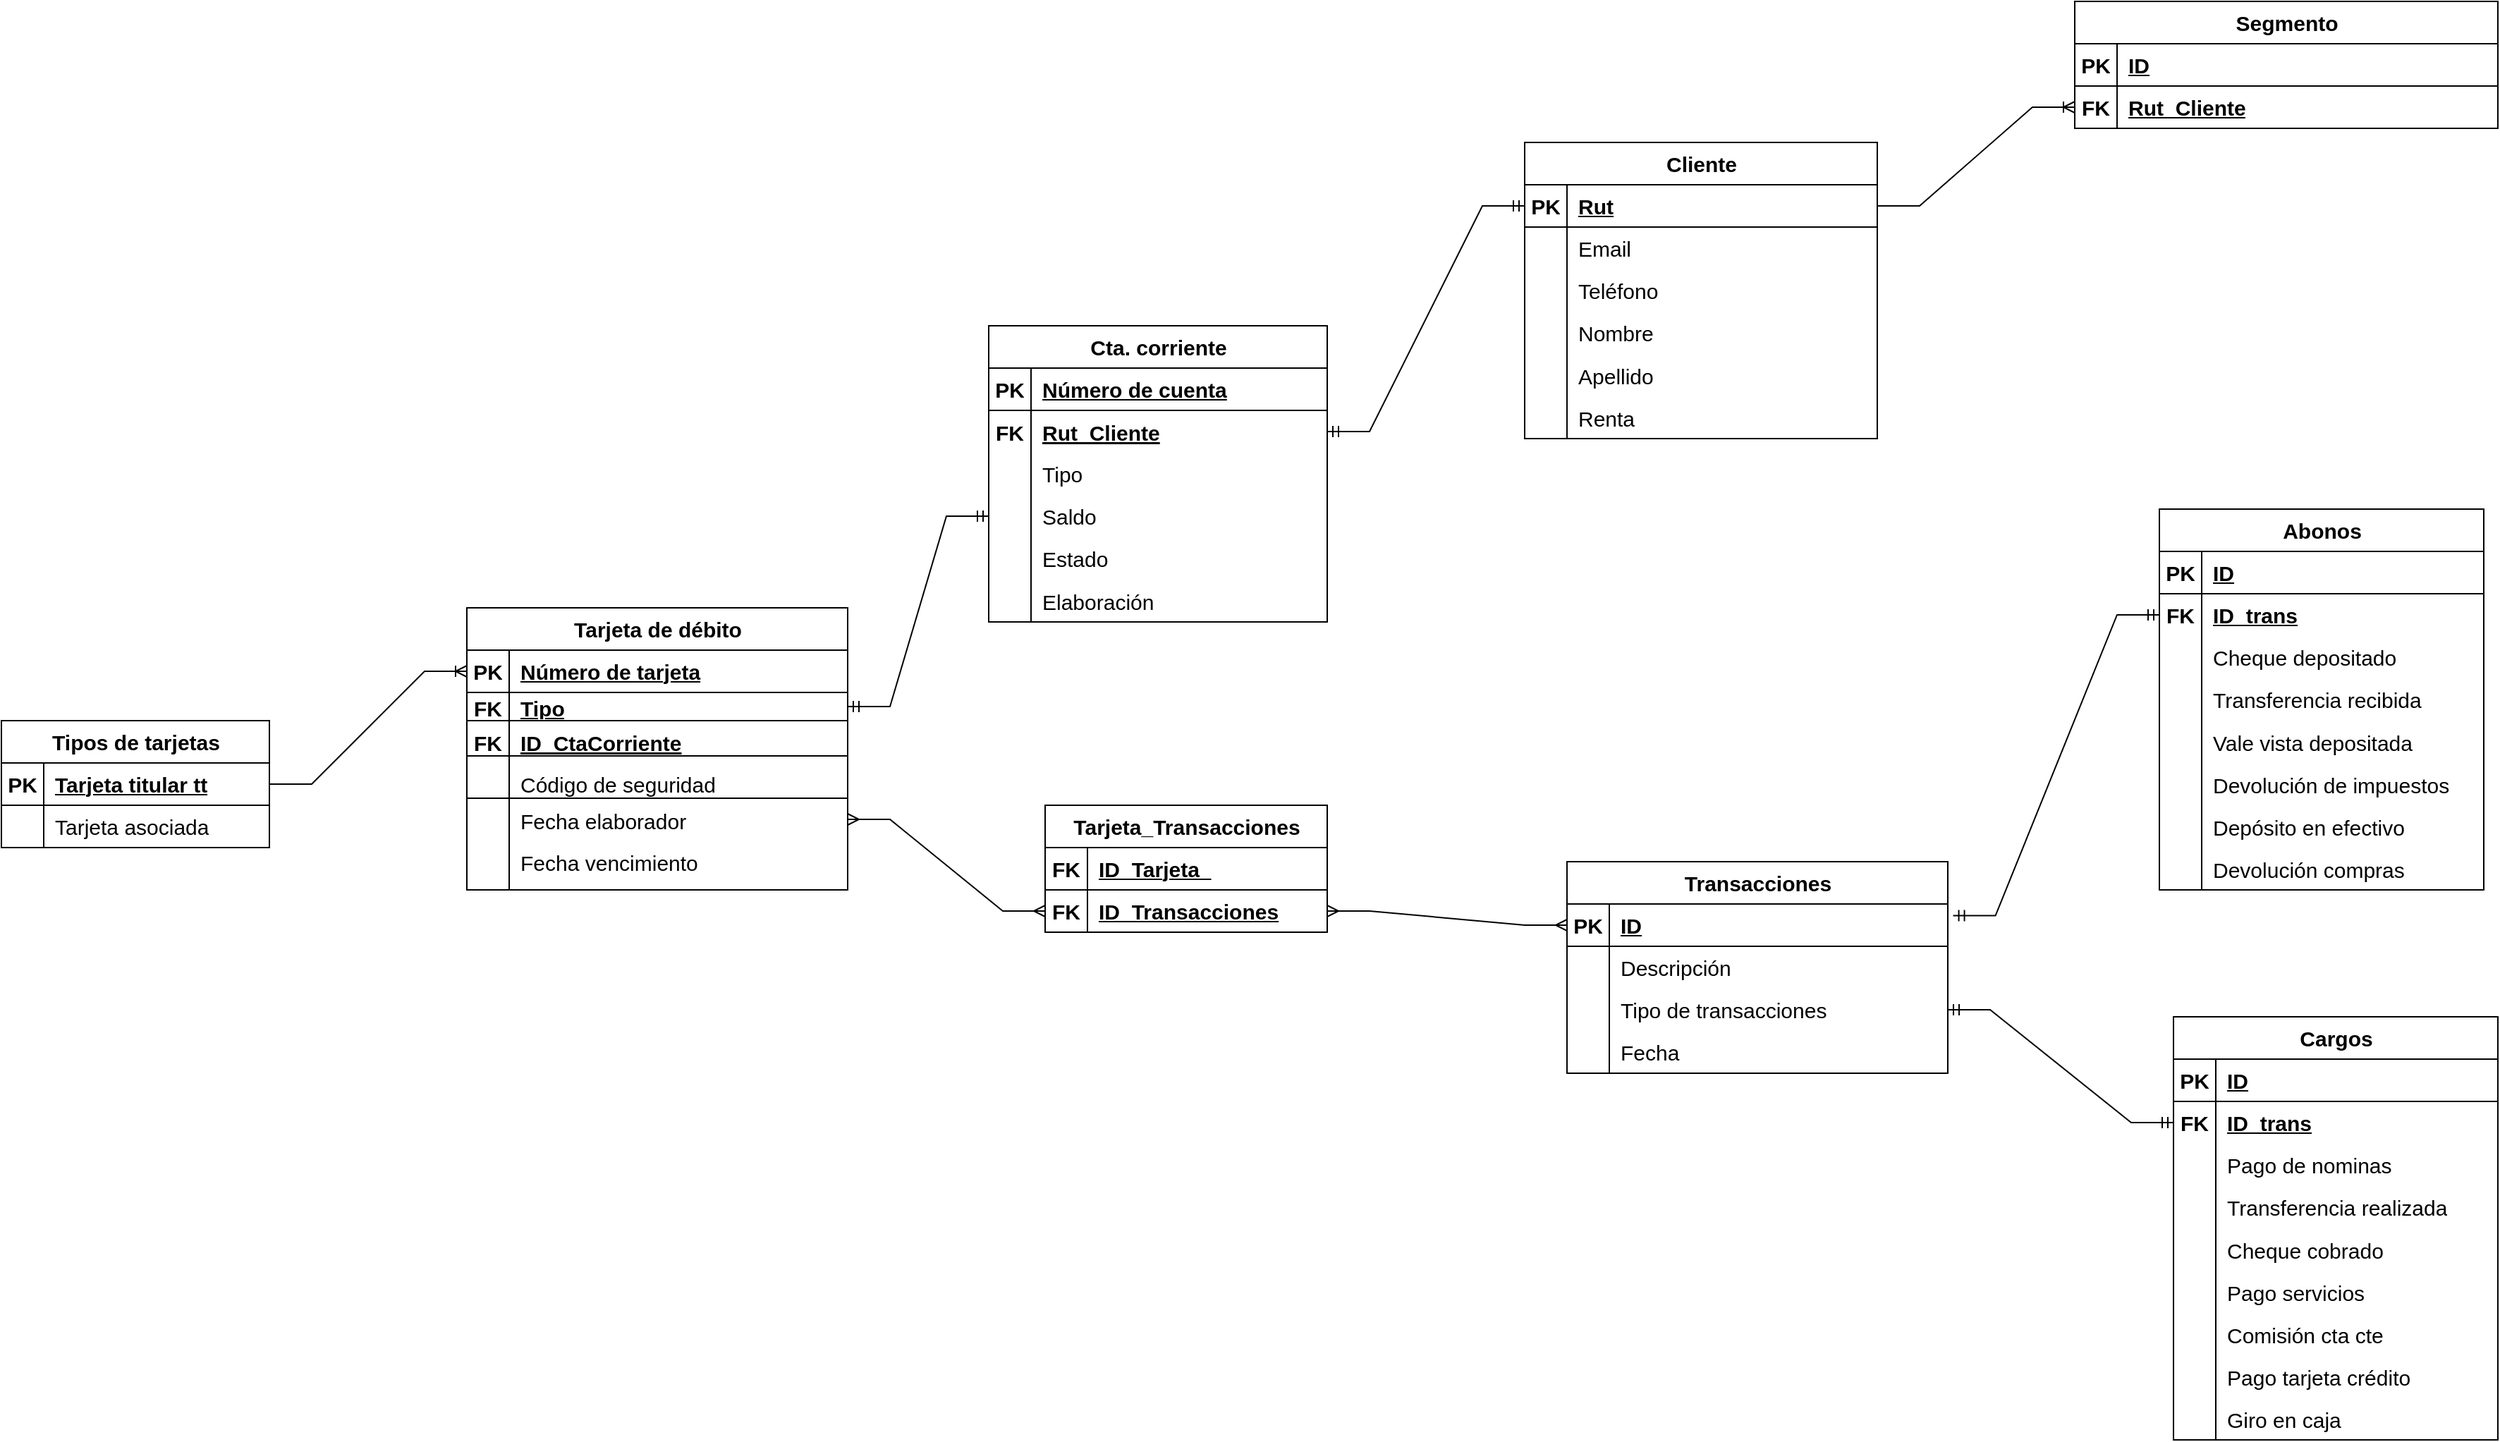 <mxfile version="28.2.5">
  <diagram name="Página-1" id="zGuOW8MlXvTm0jFQxQUc">
    <mxGraphModel dx="1866" dy="1105" grid="1" gridSize="10" guides="1" tooltips="1" connect="1" arrows="1" fold="1" page="1" pageScale="1" pageWidth="6000" pageHeight="4000" math="0" shadow="0">
      <root>
        <mxCell id="0" />
        <mxCell id="1" parent="0" />
        <mxCell id="PVCWbv62_VOwnZHfIBGJ-14" value="Tarjeta de débito" style="shape=table;startSize=30;container=1;collapsible=1;childLayout=tableLayout;fixedRows=1;rowLines=0;fontStyle=1;align=center;resizeLast=1;html=1;fontSize=15;" vertex="1" parent="1">
          <mxGeometry x="2850" y="3880" width="270" height="200" as="geometry" />
        </mxCell>
        <mxCell id="PVCWbv62_VOwnZHfIBGJ-15" value="" style="shape=tableRow;horizontal=0;startSize=0;swimlaneHead=0;swimlaneBody=0;fillColor=none;collapsible=0;dropTarget=0;points=[[0,0.5],[1,0.5]];portConstraint=eastwest;top=0;left=0;right=0;bottom=1;fontSize=15;" vertex="1" parent="PVCWbv62_VOwnZHfIBGJ-14">
          <mxGeometry y="30" width="270" height="30" as="geometry" />
        </mxCell>
        <mxCell id="PVCWbv62_VOwnZHfIBGJ-16" value="PK" style="shape=partialRectangle;connectable=0;fillColor=none;top=0;left=0;bottom=0;right=0;fontStyle=1;overflow=hidden;whiteSpace=wrap;html=1;fontSize=15;" vertex="1" parent="PVCWbv62_VOwnZHfIBGJ-15">
          <mxGeometry width="30" height="30" as="geometry">
            <mxRectangle width="30" height="30" as="alternateBounds" />
          </mxGeometry>
        </mxCell>
        <mxCell id="PVCWbv62_VOwnZHfIBGJ-17" value="Número de tarjeta" style="shape=partialRectangle;connectable=0;fillColor=none;top=0;left=0;bottom=0;right=0;align=left;spacingLeft=6;fontStyle=5;overflow=hidden;whiteSpace=wrap;html=1;fontSize=15;" vertex="1" parent="PVCWbv62_VOwnZHfIBGJ-15">
          <mxGeometry x="30" width="240" height="30" as="geometry">
            <mxRectangle width="240" height="30" as="alternateBounds" />
          </mxGeometry>
        </mxCell>
        <mxCell id="PVCWbv62_VOwnZHfIBGJ-18" value="" style="shape=tableRow;horizontal=0;startSize=0;swimlaneHead=0;swimlaneBody=0;fillColor=none;collapsible=0;dropTarget=0;points=[[0,0.5],[1,0.5]];portConstraint=eastwest;top=0;left=0;right=0;bottom=0;fontSize=15;" vertex="1" parent="PVCWbv62_VOwnZHfIBGJ-14">
          <mxGeometry y="60" width="270" height="20" as="geometry" />
        </mxCell>
        <mxCell id="PVCWbv62_VOwnZHfIBGJ-19" value="&lt;b&gt;FK&lt;/b&gt;" style="shape=partialRectangle;connectable=0;fillColor=none;top=0;left=0;bottom=0;right=0;editable=1;overflow=hidden;whiteSpace=wrap;html=1;fontSize=15;" vertex="1" parent="PVCWbv62_VOwnZHfIBGJ-18">
          <mxGeometry width="30" height="20" as="geometry">
            <mxRectangle width="30" height="20" as="alternateBounds" />
          </mxGeometry>
        </mxCell>
        <mxCell id="PVCWbv62_VOwnZHfIBGJ-20" value="&lt;u&gt;&lt;b&gt;Tipo&lt;/b&gt;&lt;/u&gt;" style="shape=partialRectangle;connectable=0;fillColor=none;top=0;left=0;bottom=0;right=0;align=left;spacingLeft=6;overflow=hidden;whiteSpace=wrap;html=1;fontSize=15;" vertex="1" parent="PVCWbv62_VOwnZHfIBGJ-18">
          <mxGeometry x="30" width="240" height="20" as="geometry">
            <mxRectangle width="240" height="20" as="alternateBounds" />
          </mxGeometry>
        </mxCell>
        <mxCell id="PVCWbv62_VOwnZHfIBGJ-183" value="" style="shape=tableRow;horizontal=0;startSize=0;swimlaneHead=0;swimlaneBody=0;fillColor=none;collapsible=0;dropTarget=0;points=[[0,0.5],[1,0.5]];portConstraint=eastwest;top=0;left=0;right=0;bottom=0;fontSize=15;" vertex="1" parent="PVCWbv62_VOwnZHfIBGJ-14">
          <mxGeometry y="80" width="270" height="30" as="geometry" />
        </mxCell>
        <mxCell id="PVCWbv62_VOwnZHfIBGJ-184" value="FK" style="shape=partialRectangle;connectable=0;fillColor=none;top=0;left=0;bottom=0;right=0;editable=1;overflow=hidden;fontSize=15;fontStyle=1" vertex="1" parent="PVCWbv62_VOwnZHfIBGJ-183">
          <mxGeometry width="30" height="30" as="geometry">
            <mxRectangle width="30" height="30" as="alternateBounds" />
          </mxGeometry>
        </mxCell>
        <mxCell id="PVCWbv62_VOwnZHfIBGJ-185" value="ID_CtaCorriente" style="shape=partialRectangle;connectable=0;fillColor=none;top=0;left=0;bottom=0;right=0;align=left;spacingLeft=6;overflow=hidden;fontSize=15;fontStyle=5" vertex="1" parent="PVCWbv62_VOwnZHfIBGJ-183">
          <mxGeometry x="30" width="240" height="30" as="geometry">
            <mxRectangle width="240" height="30" as="alternateBounds" />
          </mxGeometry>
        </mxCell>
        <mxCell id="PVCWbv62_VOwnZHfIBGJ-21" value="" style="shape=tableRow;horizontal=0;startSize=0;swimlaneHead=0;swimlaneBody=0;fillColor=none;collapsible=0;dropTarget=0;points=[[0,0.5],[1,0.5]];portConstraint=eastwest;top=0;left=0;right=0;bottom=0;fontSize=15;" vertex="1" parent="PVCWbv62_VOwnZHfIBGJ-14">
          <mxGeometry y="110" width="270" height="30" as="geometry" />
        </mxCell>
        <mxCell id="PVCWbv62_VOwnZHfIBGJ-22" value="" style="shape=partialRectangle;connectable=0;fillColor=none;top=0;left=0;bottom=0;right=0;editable=1;overflow=hidden;whiteSpace=wrap;html=1;fontSize=15;" vertex="1" parent="PVCWbv62_VOwnZHfIBGJ-21">
          <mxGeometry width="30" height="30" as="geometry">
            <mxRectangle width="30" height="30" as="alternateBounds" />
          </mxGeometry>
        </mxCell>
        <mxCell id="PVCWbv62_VOwnZHfIBGJ-23" value="Código de seguridad" style="shape=partialRectangle;connectable=0;fillColor=none;top=0;left=0;bottom=0;right=0;align=left;spacingLeft=6;overflow=hidden;whiteSpace=wrap;html=1;fontSize=15;" vertex="1" parent="PVCWbv62_VOwnZHfIBGJ-21">
          <mxGeometry x="30" width="240" height="30" as="geometry">
            <mxRectangle width="240" height="30" as="alternateBounds" />
          </mxGeometry>
        </mxCell>
        <mxCell id="PVCWbv62_VOwnZHfIBGJ-24" value="" style="shape=tableRow;horizontal=0;startSize=0;swimlaneHead=0;swimlaneBody=0;fillColor=none;collapsible=0;dropTarget=0;points=[[0,0.5],[1,0.5]];portConstraint=eastwest;top=0;left=0;right=0;bottom=0;fontSize=15;" vertex="1" parent="PVCWbv62_VOwnZHfIBGJ-14">
          <mxGeometry y="140" width="270" height="20" as="geometry" />
        </mxCell>
        <mxCell id="PVCWbv62_VOwnZHfIBGJ-25" value="" style="shape=partialRectangle;connectable=0;fillColor=none;top=0;left=0;bottom=0;right=0;editable=1;overflow=hidden;whiteSpace=wrap;html=1;fontSize=15;" vertex="1" parent="PVCWbv62_VOwnZHfIBGJ-24">
          <mxGeometry width="30" height="20" as="geometry">
            <mxRectangle width="30" height="20" as="alternateBounds" />
          </mxGeometry>
        </mxCell>
        <mxCell id="PVCWbv62_VOwnZHfIBGJ-26" value="Fecha elaborador" style="shape=partialRectangle;connectable=0;fillColor=none;top=0;left=0;bottom=0;right=0;align=left;spacingLeft=6;overflow=hidden;whiteSpace=wrap;html=1;fontSize=15;" vertex="1" parent="PVCWbv62_VOwnZHfIBGJ-24">
          <mxGeometry x="30" width="240" height="20" as="geometry">
            <mxRectangle width="240" height="20" as="alternateBounds" />
          </mxGeometry>
        </mxCell>
        <mxCell id="PVCWbv62_VOwnZHfIBGJ-28" value="" style="shape=tableRow;horizontal=0;startSize=0;swimlaneHead=0;swimlaneBody=0;fillColor=none;collapsible=0;dropTarget=0;points=[[0,0.5],[1,0.5]];portConstraint=eastwest;top=0;left=0;right=0;bottom=0;fontSize=15;" vertex="1" parent="PVCWbv62_VOwnZHfIBGJ-14">
          <mxGeometry y="160" width="270" height="40" as="geometry" />
        </mxCell>
        <mxCell id="PVCWbv62_VOwnZHfIBGJ-29" value="" style="shape=partialRectangle;connectable=0;fillColor=none;top=0;left=0;bottom=0;right=0;editable=1;overflow=hidden;fontSize=15;" vertex="1" parent="PVCWbv62_VOwnZHfIBGJ-28">
          <mxGeometry width="30" height="40" as="geometry">
            <mxRectangle width="30" height="40" as="alternateBounds" />
          </mxGeometry>
        </mxCell>
        <mxCell id="PVCWbv62_VOwnZHfIBGJ-30" value="Fecha vencimiento" style="shape=partialRectangle;connectable=0;fillColor=none;top=0;left=0;bottom=0;right=0;align=left;spacingLeft=6;overflow=hidden;fontSize=15;" vertex="1" parent="PVCWbv62_VOwnZHfIBGJ-28">
          <mxGeometry x="30" width="240" height="40" as="geometry">
            <mxRectangle width="240" height="40" as="alternateBounds" />
          </mxGeometry>
        </mxCell>
        <mxCell id="PVCWbv62_VOwnZHfIBGJ-31" style="edgeStyle=orthogonalEdgeStyle;rounded=0;orthogonalLoop=1;jettySize=auto;html=1;exitX=0.5;exitY=1;exitDx=0;exitDy=0;entryX=0.503;entryY=1.022;entryDx=0;entryDy=0;entryPerimeter=0;fontSize=15;" edge="1" parent="PVCWbv62_VOwnZHfIBGJ-14" source="PVCWbv62_VOwnZHfIBGJ-14" target="PVCWbv62_VOwnZHfIBGJ-28">
          <mxGeometry relative="1" as="geometry" />
        </mxCell>
        <mxCell id="PVCWbv62_VOwnZHfIBGJ-36" value="Tipos de tarjetas" style="shape=table;startSize=30;container=1;collapsible=1;childLayout=tableLayout;fixedRows=1;rowLines=0;fontStyle=1;align=center;resizeLast=1;html=1;fontSize=15;" vertex="1" parent="1">
          <mxGeometry x="2520" y="3960" width="190" height="90" as="geometry" />
        </mxCell>
        <mxCell id="PVCWbv62_VOwnZHfIBGJ-37" value="" style="shape=tableRow;horizontal=0;startSize=0;swimlaneHead=0;swimlaneBody=0;fillColor=none;collapsible=0;dropTarget=0;points=[[0,0.5],[1,0.5]];portConstraint=eastwest;top=0;left=0;right=0;bottom=1;fontSize=15;" vertex="1" parent="PVCWbv62_VOwnZHfIBGJ-36">
          <mxGeometry y="30" width="190" height="30" as="geometry" />
        </mxCell>
        <mxCell id="PVCWbv62_VOwnZHfIBGJ-38" value="PK" style="shape=partialRectangle;connectable=0;fillColor=none;top=0;left=0;bottom=0;right=0;fontStyle=1;overflow=hidden;whiteSpace=wrap;html=1;fontSize=15;" vertex="1" parent="PVCWbv62_VOwnZHfIBGJ-37">
          <mxGeometry width="30" height="30" as="geometry">
            <mxRectangle width="30" height="30" as="alternateBounds" />
          </mxGeometry>
        </mxCell>
        <mxCell id="PVCWbv62_VOwnZHfIBGJ-39" value="Tarjeta titular tt" style="shape=partialRectangle;connectable=0;fillColor=none;top=0;left=0;bottom=0;right=0;align=left;spacingLeft=6;fontStyle=5;overflow=hidden;whiteSpace=wrap;html=1;fontSize=15;" vertex="1" parent="PVCWbv62_VOwnZHfIBGJ-37">
          <mxGeometry x="30" width="160" height="30" as="geometry">
            <mxRectangle width="160" height="30" as="alternateBounds" />
          </mxGeometry>
        </mxCell>
        <mxCell id="PVCWbv62_VOwnZHfIBGJ-40" value="" style="shape=tableRow;horizontal=0;startSize=0;swimlaneHead=0;swimlaneBody=0;fillColor=none;collapsible=0;dropTarget=0;points=[[0,0.5],[1,0.5]];portConstraint=eastwest;top=0;left=0;right=0;bottom=0;fontSize=15;" vertex="1" parent="PVCWbv62_VOwnZHfIBGJ-36">
          <mxGeometry y="60" width="190" height="30" as="geometry" />
        </mxCell>
        <mxCell id="PVCWbv62_VOwnZHfIBGJ-41" value="" style="shape=partialRectangle;connectable=0;fillColor=none;top=0;left=0;bottom=0;right=0;editable=1;overflow=hidden;whiteSpace=wrap;html=1;fontSize=15;" vertex="1" parent="PVCWbv62_VOwnZHfIBGJ-40">
          <mxGeometry width="30" height="30" as="geometry">
            <mxRectangle width="30" height="30" as="alternateBounds" />
          </mxGeometry>
        </mxCell>
        <mxCell id="PVCWbv62_VOwnZHfIBGJ-42" value="Tarjeta asociada" style="shape=partialRectangle;connectable=0;fillColor=none;top=0;left=0;bottom=0;right=0;align=left;spacingLeft=6;overflow=hidden;whiteSpace=wrap;html=1;fontSize=15;" vertex="1" parent="PVCWbv62_VOwnZHfIBGJ-40">
          <mxGeometry x="30" width="160" height="30" as="geometry">
            <mxRectangle width="160" height="30" as="alternateBounds" />
          </mxGeometry>
        </mxCell>
        <mxCell id="PVCWbv62_VOwnZHfIBGJ-54" value="" style="edgeStyle=entityRelationEdgeStyle;fontSize=12;html=1;endArrow=ERoneToMany;rounded=0;entryX=0;entryY=0.5;entryDx=0;entryDy=0;exitX=1;exitY=0.5;exitDx=0;exitDy=0;" edge="1" parent="1" source="PVCWbv62_VOwnZHfIBGJ-37" target="PVCWbv62_VOwnZHfIBGJ-15">
          <mxGeometry width="100" height="100" relative="1" as="geometry">
            <mxPoint x="2720" y="4050" as="sourcePoint" />
            <mxPoint x="2820" y="3950" as="targetPoint" />
          </mxGeometry>
        </mxCell>
        <mxCell id="PVCWbv62_VOwnZHfIBGJ-55" value="" style="line;strokeWidth=1;rotatable=0;dashed=0;labelPosition=right;align=left;verticalAlign=middle;spacingTop=0;spacingLeft=6;points=[];portConstraint=eastwest;" vertex="1" parent="1">
          <mxGeometry x="2850" y="3955" width="270" height="10" as="geometry" />
        </mxCell>
        <mxCell id="PVCWbv62_VOwnZHfIBGJ-56" value="" style="line;strokeWidth=1;rotatable=0;dashed=0;labelPosition=right;align=left;verticalAlign=middle;spacingTop=0;spacingLeft=6;points=[];portConstraint=eastwest;" vertex="1" parent="1">
          <mxGeometry x="2850" y="3980" width="270" height="10" as="geometry" />
        </mxCell>
        <mxCell id="PVCWbv62_VOwnZHfIBGJ-57" value="" style="line;strokeWidth=1;rotatable=0;dashed=0;labelPosition=right;align=left;verticalAlign=middle;spacingTop=0;spacingLeft=6;points=[];portConstraint=eastwest;" vertex="1" parent="1">
          <mxGeometry x="2850" y="4010" width="270" height="10" as="geometry" />
        </mxCell>
        <mxCell id="PVCWbv62_VOwnZHfIBGJ-58" value="Transacciones" style="shape=table;startSize=30;container=1;collapsible=1;childLayout=tableLayout;fixedRows=1;rowLines=0;fontStyle=1;align=center;resizeLast=1;html=1;fontSize=15;" vertex="1" parent="1">
          <mxGeometry x="3630" y="4060" width="270" height="150" as="geometry" />
        </mxCell>
        <mxCell id="PVCWbv62_VOwnZHfIBGJ-59" value="" style="shape=tableRow;horizontal=0;startSize=0;swimlaneHead=0;swimlaneBody=0;fillColor=none;collapsible=0;dropTarget=0;points=[[0,0.5],[1,0.5]];portConstraint=eastwest;top=0;left=0;right=0;bottom=1;fontSize=15;" vertex="1" parent="PVCWbv62_VOwnZHfIBGJ-58">
          <mxGeometry y="30" width="270" height="30" as="geometry" />
        </mxCell>
        <mxCell id="PVCWbv62_VOwnZHfIBGJ-60" value="PK" style="shape=partialRectangle;connectable=0;fillColor=none;top=0;left=0;bottom=0;right=0;fontStyle=1;overflow=hidden;whiteSpace=wrap;html=1;fontSize=15;" vertex="1" parent="PVCWbv62_VOwnZHfIBGJ-59">
          <mxGeometry width="30" height="30" as="geometry">
            <mxRectangle width="30" height="30" as="alternateBounds" />
          </mxGeometry>
        </mxCell>
        <mxCell id="PVCWbv62_VOwnZHfIBGJ-61" value="ID" style="shape=partialRectangle;connectable=0;fillColor=none;top=0;left=0;bottom=0;right=0;align=left;spacingLeft=6;fontStyle=5;overflow=hidden;whiteSpace=wrap;html=1;fontSize=15;" vertex="1" parent="PVCWbv62_VOwnZHfIBGJ-59">
          <mxGeometry x="30" width="240" height="30" as="geometry">
            <mxRectangle width="240" height="30" as="alternateBounds" />
          </mxGeometry>
        </mxCell>
        <mxCell id="PVCWbv62_VOwnZHfIBGJ-62" value="" style="shape=tableRow;horizontal=0;startSize=0;swimlaneHead=0;swimlaneBody=0;fillColor=none;collapsible=0;dropTarget=0;points=[[0,0.5],[1,0.5]];portConstraint=eastwest;top=0;left=0;right=0;bottom=0;fontSize=15;" vertex="1" parent="PVCWbv62_VOwnZHfIBGJ-58">
          <mxGeometry y="60" width="270" height="30" as="geometry" />
        </mxCell>
        <mxCell id="PVCWbv62_VOwnZHfIBGJ-63" value="" style="shape=partialRectangle;connectable=0;fillColor=none;top=0;left=0;bottom=0;right=0;editable=1;overflow=hidden;whiteSpace=wrap;html=1;fontSize=15;" vertex="1" parent="PVCWbv62_VOwnZHfIBGJ-62">
          <mxGeometry width="30" height="30" as="geometry">
            <mxRectangle width="30" height="30" as="alternateBounds" />
          </mxGeometry>
        </mxCell>
        <mxCell id="PVCWbv62_VOwnZHfIBGJ-64" value="Descripción" style="shape=partialRectangle;connectable=0;fillColor=none;top=0;left=0;bottom=0;right=0;align=left;spacingLeft=6;overflow=hidden;whiteSpace=wrap;html=1;fontSize=15;" vertex="1" parent="PVCWbv62_VOwnZHfIBGJ-62">
          <mxGeometry x="30" width="240" height="30" as="geometry">
            <mxRectangle width="240" height="30" as="alternateBounds" />
          </mxGeometry>
        </mxCell>
        <mxCell id="PVCWbv62_VOwnZHfIBGJ-65" value="" style="shape=tableRow;horizontal=0;startSize=0;swimlaneHead=0;swimlaneBody=0;fillColor=none;collapsible=0;dropTarget=0;points=[[0,0.5],[1,0.5]];portConstraint=eastwest;top=0;left=0;right=0;bottom=0;fontSize=15;" vertex="1" parent="PVCWbv62_VOwnZHfIBGJ-58">
          <mxGeometry y="90" width="270" height="30" as="geometry" />
        </mxCell>
        <mxCell id="PVCWbv62_VOwnZHfIBGJ-66" value="" style="shape=partialRectangle;connectable=0;fillColor=none;top=0;left=0;bottom=0;right=0;editable=1;overflow=hidden;whiteSpace=wrap;html=1;fontSize=15;" vertex="1" parent="PVCWbv62_VOwnZHfIBGJ-65">
          <mxGeometry width="30" height="30" as="geometry">
            <mxRectangle width="30" height="30" as="alternateBounds" />
          </mxGeometry>
        </mxCell>
        <mxCell id="PVCWbv62_VOwnZHfIBGJ-67" value="Tipo de transacciones" style="shape=partialRectangle;connectable=0;fillColor=none;top=0;left=0;bottom=0;right=0;align=left;spacingLeft=6;overflow=hidden;whiteSpace=wrap;html=1;fontSize=15;" vertex="1" parent="PVCWbv62_VOwnZHfIBGJ-65">
          <mxGeometry x="30" width="240" height="30" as="geometry">
            <mxRectangle width="240" height="30" as="alternateBounds" />
          </mxGeometry>
        </mxCell>
        <mxCell id="PVCWbv62_VOwnZHfIBGJ-68" value="" style="shape=tableRow;horizontal=0;startSize=0;swimlaneHead=0;swimlaneBody=0;fillColor=none;collapsible=0;dropTarget=0;points=[[0,0.5],[1,0.5]];portConstraint=eastwest;top=0;left=0;right=0;bottom=0;fontSize=15;" vertex="1" parent="PVCWbv62_VOwnZHfIBGJ-58">
          <mxGeometry y="120" width="270" height="30" as="geometry" />
        </mxCell>
        <mxCell id="PVCWbv62_VOwnZHfIBGJ-69" value="" style="shape=partialRectangle;connectable=0;fillColor=none;top=0;left=0;bottom=0;right=0;editable=1;overflow=hidden;whiteSpace=wrap;html=1;fontSize=15;" vertex="1" parent="PVCWbv62_VOwnZHfIBGJ-68">
          <mxGeometry width="30" height="30" as="geometry">
            <mxRectangle width="30" height="30" as="alternateBounds" />
          </mxGeometry>
        </mxCell>
        <mxCell id="PVCWbv62_VOwnZHfIBGJ-70" value="Fecha" style="shape=partialRectangle;connectable=0;fillColor=none;top=0;left=0;bottom=0;right=0;align=left;spacingLeft=6;overflow=hidden;whiteSpace=wrap;html=1;fontSize=15;" vertex="1" parent="PVCWbv62_VOwnZHfIBGJ-68">
          <mxGeometry x="30" width="240" height="30" as="geometry">
            <mxRectangle width="240" height="30" as="alternateBounds" />
          </mxGeometry>
        </mxCell>
        <mxCell id="PVCWbv62_VOwnZHfIBGJ-81" value="Tarjeta_Transacciones" style="shape=table;startSize=30;container=1;collapsible=1;childLayout=tableLayout;fixedRows=1;rowLines=0;fontStyle=1;align=center;resizeLast=1;html=1;fontSize=15;" vertex="1" parent="1">
          <mxGeometry x="3260" y="4020" width="200" height="90" as="geometry" />
        </mxCell>
        <mxCell id="PVCWbv62_VOwnZHfIBGJ-82" value="" style="shape=tableRow;horizontal=0;startSize=0;swimlaneHead=0;swimlaneBody=0;fillColor=none;collapsible=0;dropTarget=0;points=[[0,0.5],[1,0.5]];portConstraint=eastwest;top=0;left=0;right=0;bottom=1;fontSize=15;" vertex="1" parent="PVCWbv62_VOwnZHfIBGJ-81">
          <mxGeometry y="30" width="200" height="30" as="geometry" />
        </mxCell>
        <mxCell id="PVCWbv62_VOwnZHfIBGJ-83" value="FK" style="shape=partialRectangle;connectable=0;fillColor=none;top=0;left=0;bottom=0;right=0;fontStyle=1;overflow=hidden;whiteSpace=wrap;html=1;fontSize=15;" vertex="1" parent="PVCWbv62_VOwnZHfIBGJ-82">
          <mxGeometry width="30" height="30" as="geometry">
            <mxRectangle width="30" height="30" as="alternateBounds" />
          </mxGeometry>
        </mxCell>
        <mxCell id="PVCWbv62_VOwnZHfIBGJ-84" value="ID_Tarjeta&amp;nbsp;&amp;nbsp;" style="shape=partialRectangle;connectable=0;fillColor=none;top=0;left=0;bottom=0;right=0;align=left;spacingLeft=6;fontStyle=5;overflow=hidden;whiteSpace=wrap;html=1;fontSize=15;" vertex="1" parent="PVCWbv62_VOwnZHfIBGJ-82">
          <mxGeometry x="30" width="170" height="30" as="geometry">
            <mxRectangle width="170" height="30" as="alternateBounds" />
          </mxGeometry>
        </mxCell>
        <mxCell id="PVCWbv62_VOwnZHfIBGJ-85" value="" style="shape=tableRow;horizontal=0;startSize=0;swimlaneHead=0;swimlaneBody=0;fillColor=none;collapsible=0;dropTarget=0;points=[[0,0.5],[1,0.5]];portConstraint=eastwest;top=0;left=0;right=0;bottom=0;fontSize=15;" vertex="1" parent="PVCWbv62_VOwnZHfIBGJ-81">
          <mxGeometry y="60" width="200" height="30" as="geometry" />
        </mxCell>
        <mxCell id="PVCWbv62_VOwnZHfIBGJ-86" value="&lt;b&gt;FK&lt;/b&gt;" style="shape=partialRectangle;connectable=0;fillColor=none;top=0;left=0;bottom=0;right=0;editable=1;overflow=hidden;whiteSpace=wrap;html=1;fontSize=15;" vertex="1" parent="PVCWbv62_VOwnZHfIBGJ-85">
          <mxGeometry width="30" height="30" as="geometry">
            <mxRectangle width="30" height="30" as="alternateBounds" />
          </mxGeometry>
        </mxCell>
        <mxCell id="PVCWbv62_VOwnZHfIBGJ-87" value="&lt;b&gt;&lt;u&gt;ID_Transacciones&lt;/u&gt;&lt;/b&gt;" style="shape=partialRectangle;connectable=0;fillColor=none;top=0;left=0;bottom=0;right=0;align=left;spacingLeft=6;overflow=hidden;whiteSpace=wrap;html=1;fontSize=15;" vertex="1" parent="PVCWbv62_VOwnZHfIBGJ-85">
          <mxGeometry x="30" width="170" height="30" as="geometry">
            <mxRectangle width="170" height="30" as="alternateBounds" />
          </mxGeometry>
        </mxCell>
        <mxCell id="PVCWbv62_VOwnZHfIBGJ-94" value="" style="edgeStyle=entityRelationEdgeStyle;fontSize=12;html=1;endArrow=ERmany;startArrow=ERmany;rounded=0;exitX=1;exitY=0.5;exitDx=0;exitDy=0;entryX=0;entryY=0.5;entryDx=0;entryDy=0;" edge="1" parent="1" source="PVCWbv62_VOwnZHfIBGJ-24" target="PVCWbv62_VOwnZHfIBGJ-85">
          <mxGeometry width="100" height="100" relative="1" as="geometry">
            <mxPoint x="3230" y="4020" as="sourcePoint" />
            <mxPoint x="3330" y="3920" as="targetPoint" />
          </mxGeometry>
        </mxCell>
        <mxCell id="PVCWbv62_VOwnZHfIBGJ-95" value="" style="edgeStyle=entityRelationEdgeStyle;fontSize=12;html=1;endArrow=ERmany;startArrow=ERmany;rounded=0;entryX=0;entryY=0.5;entryDx=0;entryDy=0;exitX=1;exitY=0.5;exitDx=0;exitDy=0;" edge="1" parent="1" source="PVCWbv62_VOwnZHfIBGJ-85" target="PVCWbv62_VOwnZHfIBGJ-59">
          <mxGeometry width="100" height="100" relative="1" as="geometry">
            <mxPoint x="3480" y="4035" as="sourcePoint" />
            <mxPoint x="3560" y="4285" as="targetPoint" />
          </mxGeometry>
        </mxCell>
        <mxCell id="PVCWbv62_VOwnZHfIBGJ-97" value="Abonos" style="shape=table;startSize=30;container=1;collapsible=1;childLayout=tableLayout;fixedRows=1;rowLines=0;fontStyle=1;align=center;resizeLast=1;html=1;fontSize=15;" vertex="1" parent="1">
          <mxGeometry x="4050" y="3810" width="230" height="270" as="geometry" />
        </mxCell>
        <mxCell id="PVCWbv62_VOwnZHfIBGJ-98" value="" style="shape=tableRow;horizontal=0;startSize=0;swimlaneHead=0;swimlaneBody=0;fillColor=none;collapsible=0;dropTarget=0;points=[[0,0.5],[1,0.5]];portConstraint=eastwest;top=0;left=0;right=0;bottom=1;fontSize=15;" vertex="1" parent="PVCWbv62_VOwnZHfIBGJ-97">
          <mxGeometry y="30" width="230" height="30" as="geometry" />
        </mxCell>
        <mxCell id="PVCWbv62_VOwnZHfIBGJ-99" value="PK" style="shape=partialRectangle;connectable=0;fillColor=none;top=0;left=0;bottom=0;right=0;fontStyle=1;overflow=hidden;whiteSpace=wrap;html=1;fontSize=15;" vertex="1" parent="PVCWbv62_VOwnZHfIBGJ-98">
          <mxGeometry width="30" height="30" as="geometry">
            <mxRectangle width="30" height="30" as="alternateBounds" />
          </mxGeometry>
        </mxCell>
        <mxCell id="PVCWbv62_VOwnZHfIBGJ-100" value="ID" style="shape=partialRectangle;connectable=0;fillColor=none;top=0;left=0;bottom=0;right=0;align=left;spacingLeft=6;fontStyle=5;overflow=hidden;whiteSpace=wrap;html=1;fontSize=15;" vertex="1" parent="PVCWbv62_VOwnZHfIBGJ-98">
          <mxGeometry x="30" width="200" height="30" as="geometry">
            <mxRectangle width="200" height="30" as="alternateBounds" />
          </mxGeometry>
        </mxCell>
        <mxCell id="PVCWbv62_VOwnZHfIBGJ-101" value="" style="shape=tableRow;horizontal=0;startSize=0;swimlaneHead=0;swimlaneBody=0;fillColor=none;collapsible=0;dropTarget=0;points=[[0,0.5],[1,0.5]];portConstraint=eastwest;top=0;left=0;right=0;bottom=0;fontSize=15;" vertex="1" parent="PVCWbv62_VOwnZHfIBGJ-97">
          <mxGeometry y="60" width="230" height="30" as="geometry" />
        </mxCell>
        <mxCell id="PVCWbv62_VOwnZHfIBGJ-102" value="&lt;b&gt;FK&lt;/b&gt;" style="shape=partialRectangle;connectable=0;fillColor=none;top=0;left=0;bottom=0;right=0;editable=1;overflow=hidden;whiteSpace=wrap;html=1;fontSize=15;" vertex="1" parent="PVCWbv62_VOwnZHfIBGJ-101">
          <mxGeometry width="30" height="30" as="geometry">
            <mxRectangle width="30" height="30" as="alternateBounds" />
          </mxGeometry>
        </mxCell>
        <mxCell id="PVCWbv62_VOwnZHfIBGJ-103" value="&lt;u&gt;&lt;b&gt;ID_trans&lt;/b&gt;&lt;/u&gt;" style="shape=partialRectangle;connectable=0;fillColor=none;top=0;left=0;bottom=0;right=0;align=left;spacingLeft=6;overflow=hidden;whiteSpace=wrap;html=1;fontSize=15;" vertex="1" parent="PVCWbv62_VOwnZHfIBGJ-101">
          <mxGeometry x="30" width="200" height="30" as="geometry">
            <mxRectangle width="200" height="30" as="alternateBounds" />
          </mxGeometry>
        </mxCell>
        <mxCell id="PVCWbv62_VOwnZHfIBGJ-104" value="" style="shape=tableRow;horizontal=0;startSize=0;swimlaneHead=0;swimlaneBody=0;fillColor=none;collapsible=0;dropTarget=0;points=[[0,0.5],[1,0.5]];portConstraint=eastwest;top=0;left=0;right=0;bottom=0;fontSize=15;" vertex="1" parent="PVCWbv62_VOwnZHfIBGJ-97">
          <mxGeometry y="90" width="230" height="30" as="geometry" />
        </mxCell>
        <mxCell id="PVCWbv62_VOwnZHfIBGJ-105" value="" style="shape=partialRectangle;connectable=0;fillColor=none;top=0;left=0;bottom=0;right=0;editable=1;overflow=hidden;whiteSpace=wrap;html=1;fontSize=15;" vertex="1" parent="PVCWbv62_VOwnZHfIBGJ-104">
          <mxGeometry width="30" height="30" as="geometry">
            <mxRectangle width="30" height="30" as="alternateBounds" />
          </mxGeometry>
        </mxCell>
        <mxCell id="PVCWbv62_VOwnZHfIBGJ-106" value="Cheque depositado" style="shape=partialRectangle;connectable=0;fillColor=none;top=0;left=0;bottom=0;right=0;align=left;spacingLeft=6;overflow=hidden;whiteSpace=wrap;html=1;fontSize=15;" vertex="1" parent="PVCWbv62_VOwnZHfIBGJ-104">
          <mxGeometry x="30" width="200" height="30" as="geometry">
            <mxRectangle width="200" height="30" as="alternateBounds" />
          </mxGeometry>
        </mxCell>
        <mxCell id="PVCWbv62_VOwnZHfIBGJ-107" value="" style="shape=tableRow;horizontal=0;startSize=0;swimlaneHead=0;swimlaneBody=0;fillColor=none;collapsible=0;dropTarget=0;points=[[0,0.5],[1,0.5]];portConstraint=eastwest;top=0;left=0;right=0;bottom=0;fontSize=15;" vertex="1" parent="PVCWbv62_VOwnZHfIBGJ-97">
          <mxGeometry y="120" width="230" height="30" as="geometry" />
        </mxCell>
        <mxCell id="PVCWbv62_VOwnZHfIBGJ-108" value="" style="shape=partialRectangle;connectable=0;fillColor=none;top=0;left=0;bottom=0;right=0;editable=1;overflow=hidden;whiteSpace=wrap;html=1;fontSize=15;" vertex="1" parent="PVCWbv62_VOwnZHfIBGJ-107">
          <mxGeometry width="30" height="30" as="geometry">
            <mxRectangle width="30" height="30" as="alternateBounds" />
          </mxGeometry>
        </mxCell>
        <mxCell id="PVCWbv62_VOwnZHfIBGJ-109" value="Transferencia recibida" style="shape=partialRectangle;connectable=0;fillColor=none;top=0;left=0;bottom=0;right=0;align=left;spacingLeft=6;overflow=hidden;whiteSpace=wrap;html=1;fontSize=15;" vertex="1" parent="PVCWbv62_VOwnZHfIBGJ-107">
          <mxGeometry x="30" width="200" height="30" as="geometry">
            <mxRectangle width="200" height="30" as="alternateBounds" />
          </mxGeometry>
        </mxCell>
        <mxCell id="PVCWbv62_VOwnZHfIBGJ-132" value="" style="shape=tableRow;horizontal=0;startSize=0;swimlaneHead=0;swimlaneBody=0;fillColor=none;collapsible=0;dropTarget=0;points=[[0,0.5],[1,0.5]];portConstraint=eastwest;top=0;left=0;right=0;bottom=0;fontSize=15;" vertex="1" parent="PVCWbv62_VOwnZHfIBGJ-97">
          <mxGeometry y="150" width="230" height="30" as="geometry" />
        </mxCell>
        <mxCell id="PVCWbv62_VOwnZHfIBGJ-133" value="" style="shape=partialRectangle;connectable=0;fillColor=none;top=0;left=0;bottom=0;right=0;editable=1;overflow=hidden;fontSize=15;" vertex="1" parent="PVCWbv62_VOwnZHfIBGJ-132">
          <mxGeometry width="30" height="30" as="geometry">
            <mxRectangle width="30" height="30" as="alternateBounds" />
          </mxGeometry>
        </mxCell>
        <mxCell id="PVCWbv62_VOwnZHfIBGJ-134" value="Vale vista depositada" style="shape=partialRectangle;connectable=0;fillColor=none;top=0;left=0;bottom=0;right=0;align=left;spacingLeft=6;overflow=hidden;fontSize=15;" vertex="1" parent="PVCWbv62_VOwnZHfIBGJ-132">
          <mxGeometry x="30" width="200" height="30" as="geometry">
            <mxRectangle width="200" height="30" as="alternateBounds" />
          </mxGeometry>
        </mxCell>
        <mxCell id="PVCWbv62_VOwnZHfIBGJ-111" value="" style="shape=tableRow;horizontal=0;startSize=0;swimlaneHead=0;swimlaneBody=0;fillColor=none;collapsible=0;dropTarget=0;points=[[0,0.5],[1,0.5]];portConstraint=eastwest;top=0;left=0;right=0;bottom=0;fontSize=12;" vertex="1" parent="PVCWbv62_VOwnZHfIBGJ-97">
          <mxGeometry y="180" width="230" height="30" as="geometry" />
        </mxCell>
        <mxCell id="PVCWbv62_VOwnZHfIBGJ-112" value="" style="shape=partialRectangle;connectable=0;fillColor=none;top=0;left=0;bottom=0;right=0;editable=1;overflow=hidden;" vertex="1" parent="PVCWbv62_VOwnZHfIBGJ-111">
          <mxGeometry width="30" height="30" as="geometry">
            <mxRectangle width="30" height="30" as="alternateBounds" />
          </mxGeometry>
        </mxCell>
        <mxCell id="PVCWbv62_VOwnZHfIBGJ-113" value="Devolución de impuestos" style="shape=partialRectangle;connectable=0;fillColor=none;top=0;left=0;bottom=0;right=0;align=left;spacingLeft=6;overflow=hidden;fontSize=15;" vertex="1" parent="PVCWbv62_VOwnZHfIBGJ-111">
          <mxGeometry x="30" width="200" height="30" as="geometry">
            <mxRectangle width="200" height="30" as="alternateBounds" />
          </mxGeometry>
        </mxCell>
        <mxCell id="PVCWbv62_VOwnZHfIBGJ-152" value="" style="shape=tableRow;horizontal=0;startSize=0;swimlaneHead=0;swimlaneBody=0;fillColor=none;collapsible=0;dropTarget=0;points=[[0,0.5],[1,0.5]];portConstraint=eastwest;top=0;left=0;right=0;bottom=0;fontSize=15;" vertex="1" parent="PVCWbv62_VOwnZHfIBGJ-97">
          <mxGeometry y="210" width="230" height="30" as="geometry" />
        </mxCell>
        <mxCell id="PVCWbv62_VOwnZHfIBGJ-153" value="" style="shape=partialRectangle;connectable=0;fillColor=none;top=0;left=0;bottom=0;right=0;editable=1;overflow=hidden;fontSize=15;" vertex="1" parent="PVCWbv62_VOwnZHfIBGJ-152">
          <mxGeometry width="30" height="30" as="geometry">
            <mxRectangle width="30" height="30" as="alternateBounds" />
          </mxGeometry>
        </mxCell>
        <mxCell id="PVCWbv62_VOwnZHfIBGJ-154" value="Depósito en efectivo" style="shape=partialRectangle;connectable=0;fillColor=none;top=0;left=0;bottom=0;right=0;align=left;spacingLeft=6;overflow=hidden;fontSize=15;" vertex="1" parent="PVCWbv62_VOwnZHfIBGJ-152">
          <mxGeometry x="30" width="200" height="30" as="geometry">
            <mxRectangle width="200" height="30" as="alternateBounds" />
          </mxGeometry>
        </mxCell>
        <mxCell id="PVCWbv62_VOwnZHfIBGJ-148" value="" style="shape=tableRow;horizontal=0;startSize=0;swimlaneHead=0;swimlaneBody=0;fillColor=none;collapsible=0;dropTarget=0;points=[[0,0.5],[1,0.5]];portConstraint=eastwest;top=0;left=0;right=0;bottom=0;fontSize=15;" vertex="1" parent="PVCWbv62_VOwnZHfIBGJ-97">
          <mxGeometry y="240" width="230" height="30" as="geometry" />
        </mxCell>
        <mxCell id="PVCWbv62_VOwnZHfIBGJ-149" value="" style="shape=partialRectangle;connectable=0;fillColor=none;top=0;left=0;bottom=0;right=0;editable=1;overflow=hidden;fontSize=15;" vertex="1" parent="PVCWbv62_VOwnZHfIBGJ-148">
          <mxGeometry width="30" height="30" as="geometry">
            <mxRectangle width="30" height="30" as="alternateBounds" />
          </mxGeometry>
        </mxCell>
        <mxCell id="PVCWbv62_VOwnZHfIBGJ-150" value="Devolución compras" style="shape=partialRectangle;connectable=0;fillColor=none;top=0;left=0;bottom=0;right=0;align=left;spacingLeft=6;overflow=hidden;fontSize=15;" vertex="1" parent="PVCWbv62_VOwnZHfIBGJ-148">
          <mxGeometry x="30" width="200" height="30" as="geometry">
            <mxRectangle width="200" height="30" as="alternateBounds" />
          </mxGeometry>
        </mxCell>
        <mxCell id="PVCWbv62_VOwnZHfIBGJ-118" value="Cargos" style="shape=table;startSize=30;container=1;collapsible=1;childLayout=tableLayout;fixedRows=1;rowLines=0;fontStyle=1;align=center;resizeLast=1;html=1;fontSize=15;" vertex="1" parent="1">
          <mxGeometry x="4060" y="4170" width="230" height="300" as="geometry" />
        </mxCell>
        <mxCell id="PVCWbv62_VOwnZHfIBGJ-119" value="" style="shape=tableRow;horizontal=0;startSize=0;swimlaneHead=0;swimlaneBody=0;fillColor=none;collapsible=0;dropTarget=0;points=[[0,0.5],[1,0.5]];portConstraint=eastwest;top=0;left=0;right=0;bottom=1;fontSize=15;" vertex="1" parent="PVCWbv62_VOwnZHfIBGJ-118">
          <mxGeometry y="30" width="230" height="30" as="geometry" />
        </mxCell>
        <mxCell id="PVCWbv62_VOwnZHfIBGJ-120" value="PK" style="shape=partialRectangle;connectable=0;fillColor=none;top=0;left=0;bottom=0;right=0;fontStyle=1;overflow=hidden;whiteSpace=wrap;html=1;fontSize=15;" vertex="1" parent="PVCWbv62_VOwnZHfIBGJ-119">
          <mxGeometry width="30" height="30" as="geometry">
            <mxRectangle width="30" height="30" as="alternateBounds" />
          </mxGeometry>
        </mxCell>
        <mxCell id="PVCWbv62_VOwnZHfIBGJ-121" value="ID" style="shape=partialRectangle;connectable=0;fillColor=none;top=0;left=0;bottom=0;right=0;align=left;spacingLeft=6;fontStyle=5;overflow=hidden;whiteSpace=wrap;html=1;fontSize=15;" vertex="1" parent="PVCWbv62_VOwnZHfIBGJ-119">
          <mxGeometry x="30" width="200" height="30" as="geometry">
            <mxRectangle width="200" height="30" as="alternateBounds" />
          </mxGeometry>
        </mxCell>
        <mxCell id="PVCWbv62_VOwnZHfIBGJ-122" value="" style="shape=tableRow;horizontal=0;startSize=0;swimlaneHead=0;swimlaneBody=0;fillColor=none;collapsible=0;dropTarget=0;points=[[0,0.5],[1,0.5]];portConstraint=eastwest;top=0;left=0;right=0;bottom=0;fontSize=15;" vertex="1" parent="PVCWbv62_VOwnZHfIBGJ-118">
          <mxGeometry y="60" width="230" height="30" as="geometry" />
        </mxCell>
        <mxCell id="PVCWbv62_VOwnZHfIBGJ-123" value="&lt;b&gt;FK&lt;/b&gt;" style="shape=partialRectangle;connectable=0;fillColor=none;top=0;left=0;bottom=0;right=0;editable=1;overflow=hidden;whiteSpace=wrap;html=1;fontSize=15;" vertex="1" parent="PVCWbv62_VOwnZHfIBGJ-122">
          <mxGeometry width="30" height="30" as="geometry">
            <mxRectangle width="30" height="30" as="alternateBounds" />
          </mxGeometry>
        </mxCell>
        <mxCell id="PVCWbv62_VOwnZHfIBGJ-124" value="&lt;u&gt;&lt;b&gt;ID_trans&lt;/b&gt;&lt;/u&gt;" style="shape=partialRectangle;connectable=0;fillColor=none;top=0;left=0;bottom=0;right=0;align=left;spacingLeft=6;overflow=hidden;whiteSpace=wrap;html=1;fontSize=15;" vertex="1" parent="PVCWbv62_VOwnZHfIBGJ-122">
          <mxGeometry x="30" width="200" height="30" as="geometry">
            <mxRectangle width="200" height="30" as="alternateBounds" />
          </mxGeometry>
        </mxCell>
        <mxCell id="PVCWbv62_VOwnZHfIBGJ-125" value="" style="shape=tableRow;horizontal=0;startSize=0;swimlaneHead=0;swimlaneBody=0;fillColor=none;collapsible=0;dropTarget=0;points=[[0,0.5],[1,0.5]];portConstraint=eastwest;top=0;left=0;right=0;bottom=0;fontSize=15;" vertex="1" parent="PVCWbv62_VOwnZHfIBGJ-118">
          <mxGeometry y="90" width="230" height="30" as="geometry" />
        </mxCell>
        <mxCell id="PVCWbv62_VOwnZHfIBGJ-126" value="" style="shape=partialRectangle;connectable=0;fillColor=none;top=0;left=0;bottom=0;right=0;editable=1;overflow=hidden;whiteSpace=wrap;html=1;fontSize=15;" vertex="1" parent="PVCWbv62_VOwnZHfIBGJ-125">
          <mxGeometry width="30" height="30" as="geometry">
            <mxRectangle width="30" height="30" as="alternateBounds" />
          </mxGeometry>
        </mxCell>
        <mxCell id="PVCWbv62_VOwnZHfIBGJ-127" value="Pago de nominas" style="shape=partialRectangle;connectable=0;fillColor=none;top=0;left=0;bottom=0;right=0;align=left;spacingLeft=6;overflow=hidden;whiteSpace=wrap;html=1;fontSize=15;" vertex="1" parent="PVCWbv62_VOwnZHfIBGJ-125">
          <mxGeometry x="30" width="200" height="30" as="geometry">
            <mxRectangle width="200" height="30" as="alternateBounds" />
          </mxGeometry>
        </mxCell>
        <mxCell id="PVCWbv62_VOwnZHfIBGJ-128" value="" style="shape=tableRow;horizontal=0;startSize=0;swimlaneHead=0;swimlaneBody=0;fillColor=none;collapsible=0;dropTarget=0;points=[[0,0.5],[1,0.5]];portConstraint=eastwest;top=0;left=0;right=0;bottom=0;fontSize=15;" vertex="1" parent="PVCWbv62_VOwnZHfIBGJ-118">
          <mxGeometry y="120" width="230" height="30" as="geometry" />
        </mxCell>
        <mxCell id="PVCWbv62_VOwnZHfIBGJ-129" value="" style="shape=partialRectangle;connectable=0;fillColor=none;top=0;left=0;bottom=0;right=0;editable=1;overflow=hidden;whiteSpace=wrap;html=1;fontSize=15;" vertex="1" parent="PVCWbv62_VOwnZHfIBGJ-128">
          <mxGeometry width="30" height="30" as="geometry">
            <mxRectangle width="30" height="30" as="alternateBounds" />
          </mxGeometry>
        </mxCell>
        <mxCell id="PVCWbv62_VOwnZHfIBGJ-130" value="Transferencia realizada" style="shape=partialRectangle;connectable=0;fillColor=none;top=0;left=0;bottom=0;right=0;align=left;spacingLeft=6;overflow=hidden;whiteSpace=wrap;html=1;fontSize=15;" vertex="1" parent="PVCWbv62_VOwnZHfIBGJ-128">
          <mxGeometry x="30" width="200" height="30" as="geometry">
            <mxRectangle width="200" height="30" as="alternateBounds" />
          </mxGeometry>
        </mxCell>
        <mxCell id="PVCWbv62_VOwnZHfIBGJ-136" value="" style="shape=tableRow;horizontal=0;startSize=0;swimlaneHead=0;swimlaneBody=0;fillColor=none;collapsible=0;dropTarget=0;points=[[0,0.5],[1,0.5]];portConstraint=eastwest;top=0;left=0;right=0;bottom=0;fontSize=15;" vertex="1" parent="PVCWbv62_VOwnZHfIBGJ-118">
          <mxGeometry y="150" width="230" height="30" as="geometry" />
        </mxCell>
        <mxCell id="PVCWbv62_VOwnZHfIBGJ-137" value="" style="shape=partialRectangle;connectable=0;fillColor=none;top=0;left=0;bottom=0;right=0;editable=1;overflow=hidden;fontSize=15;" vertex="1" parent="PVCWbv62_VOwnZHfIBGJ-136">
          <mxGeometry width="30" height="30" as="geometry">
            <mxRectangle width="30" height="30" as="alternateBounds" />
          </mxGeometry>
        </mxCell>
        <mxCell id="PVCWbv62_VOwnZHfIBGJ-138" value="Cheque cobrado" style="shape=partialRectangle;connectable=0;fillColor=none;top=0;left=0;bottom=0;right=0;align=left;spacingLeft=6;overflow=hidden;fontSize=15;" vertex="1" parent="PVCWbv62_VOwnZHfIBGJ-136">
          <mxGeometry x="30" width="200" height="30" as="geometry">
            <mxRectangle width="200" height="30" as="alternateBounds" />
          </mxGeometry>
        </mxCell>
        <mxCell id="PVCWbv62_VOwnZHfIBGJ-164" value="" style="shape=tableRow;horizontal=0;startSize=0;swimlaneHead=0;swimlaneBody=0;fillColor=none;collapsible=0;dropTarget=0;points=[[0,0.5],[1,0.5]];portConstraint=eastwest;top=0;left=0;right=0;bottom=0;fontSize=15;" vertex="1" parent="PVCWbv62_VOwnZHfIBGJ-118">
          <mxGeometry y="180" width="230" height="30" as="geometry" />
        </mxCell>
        <mxCell id="PVCWbv62_VOwnZHfIBGJ-165" value="" style="shape=partialRectangle;connectable=0;fillColor=none;top=0;left=0;bottom=0;right=0;editable=1;overflow=hidden;fontSize=15;" vertex="1" parent="PVCWbv62_VOwnZHfIBGJ-164">
          <mxGeometry width="30" height="30" as="geometry">
            <mxRectangle width="30" height="30" as="alternateBounds" />
          </mxGeometry>
        </mxCell>
        <mxCell id="PVCWbv62_VOwnZHfIBGJ-166" value="Pago servicios" style="shape=partialRectangle;connectable=0;fillColor=none;top=0;left=0;bottom=0;right=0;align=left;spacingLeft=6;overflow=hidden;fontSize=15;" vertex="1" parent="PVCWbv62_VOwnZHfIBGJ-164">
          <mxGeometry x="30" width="200" height="30" as="geometry">
            <mxRectangle width="200" height="30" as="alternateBounds" />
          </mxGeometry>
        </mxCell>
        <mxCell id="PVCWbv62_VOwnZHfIBGJ-160" value="" style="shape=tableRow;horizontal=0;startSize=0;swimlaneHead=0;swimlaneBody=0;fillColor=none;collapsible=0;dropTarget=0;points=[[0,0.5],[1,0.5]];portConstraint=eastwest;top=0;left=0;right=0;bottom=0;fontSize=15;" vertex="1" parent="PVCWbv62_VOwnZHfIBGJ-118">
          <mxGeometry y="210" width="230" height="30" as="geometry" />
        </mxCell>
        <mxCell id="PVCWbv62_VOwnZHfIBGJ-161" value="" style="shape=partialRectangle;connectable=0;fillColor=none;top=0;left=0;bottom=0;right=0;editable=1;overflow=hidden;fontSize=15;" vertex="1" parent="PVCWbv62_VOwnZHfIBGJ-160">
          <mxGeometry width="30" height="30" as="geometry">
            <mxRectangle width="30" height="30" as="alternateBounds" />
          </mxGeometry>
        </mxCell>
        <mxCell id="PVCWbv62_VOwnZHfIBGJ-162" value="Comisión cta cte" style="shape=partialRectangle;connectable=0;fillColor=none;top=0;left=0;bottom=0;right=0;align=left;spacingLeft=6;overflow=hidden;fontSize=15;" vertex="1" parent="PVCWbv62_VOwnZHfIBGJ-160">
          <mxGeometry x="30" width="200" height="30" as="geometry">
            <mxRectangle width="200" height="30" as="alternateBounds" />
          </mxGeometry>
        </mxCell>
        <mxCell id="PVCWbv62_VOwnZHfIBGJ-156" value="" style="shape=tableRow;horizontal=0;startSize=0;swimlaneHead=0;swimlaneBody=0;fillColor=none;collapsible=0;dropTarget=0;points=[[0,0.5],[1,0.5]];portConstraint=eastwest;top=0;left=0;right=0;bottom=0;fontSize=15;" vertex="1" parent="PVCWbv62_VOwnZHfIBGJ-118">
          <mxGeometry y="240" width="230" height="30" as="geometry" />
        </mxCell>
        <mxCell id="PVCWbv62_VOwnZHfIBGJ-157" value="" style="shape=partialRectangle;connectable=0;fillColor=none;top=0;left=0;bottom=0;right=0;editable=1;overflow=hidden;fontSize=15;" vertex="1" parent="PVCWbv62_VOwnZHfIBGJ-156">
          <mxGeometry width="30" height="30" as="geometry">
            <mxRectangle width="30" height="30" as="alternateBounds" />
          </mxGeometry>
        </mxCell>
        <mxCell id="PVCWbv62_VOwnZHfIBGJ-158" value="Pago tarjeta crédito" style="shape=partialRectangle;connectable=0;fillColor=none;top=0;left=0;bottom=0;right=0;align=left;spacingLeft=6;overflow=hidden;fontSize=15;" vertex="1" parent="PVCWbv62_VOwnZHfIBGJ-156">
          <mxGeometry x="30" width="200" height="30" as="geometry">
            <mxRectangle width="200" height="30" as="alternateBounds" />
          </mxGeometry>
        </mxCell>
        <mxCell id="PVCWbv62_VOwnZHfIBGJ-144" value="" style="shape=tableRow;horizontal=0;startSize=0;swimlaneHead=0;swimlaneBody=0;fillColor=none;collapsible=0;dropTarget=0;points=[[0,0.5],[1,0.5]];portConstraint=eastwest;top=0;left=0;right=0;bottom=0;fontSize=15;" vertex="1" parent="PVCWbv62_VOwnZHfIBGJ-118">
          <mxGeometry y="270" width="230" height="30" as="geometry" />
        </mxCell>
        <mxCell id="PVCWbv62_VOwnZHfIBGJ-145" value="" style="shape=partialRectangle;connectable=0;fillColor=none;top=0;left=0;bottom=0;right=0;editable=1;overflow=hidden;fontSize=15;" vertex="1" parent="PVCWbv62_VOwnZHfIBGJ-144">
          <mxGeometry width="30" height="30" as="geometry">
            <mxRectangle width="30" height="30" as="alternateBounds" />
          </mxGeometry>
        </mxCell>
        <mxCell id="PVCWbv62_VOwnZHfIBGJ-146" value="Giro en caja" style="shape=partialRectangle;connectable=0;fillColor=none;top=0;left=0;bottom=0;right=0;align=left;spacingLeft=6;overflow=hidden;fontSize=15;" vertex="1" parent="PVCWbv62_VOwnZHfIBGJ-144">
          <mxGeometry x="30" width="200" height="30" as="geometry">
            <mxRectangle width="200" height="30" as="alternateBounds" />
          </mxGeometry>
        </mxCell>
        <mxCell id="PVCWbv62_VOwnZHfIBGJ-167" value="" style="edgeStyle=entityRelationEdgeStyle;fontSize=12;html=1;endArrow=ERmandOne;startArrow=ERmandOne;rounded=0;exitX=1.014;exitY=0.277;exitDx=0;exitDy=0;exitPerimeter=0;entryX=0;entryY=0.5;entryDx=0;entryDy=0;" edge="1" parent="1" source="PVCWbv62_VOwnZHfIBGJ-59" target="PVCWbv62_VOwnZHfIBGJ-101">
          <mxGeometry width="100" height="100" relative="1" as="geometry">
            <mxPoint x="3920" y="4100" as="sourcePoint" />
            <mxPoint x="4020" y="4000" as="targetPoint" />
          </mxGeometry>
        </mxCell>
        <mxCell id="PVCWbv62_VOwnZHfIBGJ-168" value="" style="edgeStyle=entityRelationEdgeStyle;fontSize=12;html=1;endArrow=ERmandOne;startArrow=ERmandOne;rounded=0;exitX=1;exitY=0.5;exitDx=0;exitDy=0;entryX=0;entryY=0.5;entryDx=0;entryDy=0;" edge="1" parent="1" source="PVCWbv62_VOwnZHfIBGJ-65" target="PVCWbv62_VOwnZHfIBGJ-122">
          <mxGeometry width="100" height="100" relative="1" as="geometry">
            <mxPoint x="3904" y="4433" as="sourcePoint" />
            <mxPoint x="4050" y="4250" as="targetPoint" />
          </mxGeometry>
        </mxCell>
        <mxCell id="PVCWbv62_VOwnZHfIBGJ-169" value="Cta. corriente" style="shape=table;startSize=30;container=1;collapsible=1;childLayout=tableLayout;fixedRows=1;rowLines=0;fontStyle=1;align=center;resizeLast=1;html=1;fontSize=15;" vertex="1" parent="1">
          <mxGeometry x="3220" y="3680" width="240" height="210" as="geometry" />
        </mxCell>
        <mxCell id="PVCWbv62_VOwnZHfIBGJ-170" value="" style="shape=tableRow;horizontal=0;startSize=0;swimlaneHead=0;swimlaneBody=0;fillColor=none;collapsible=0;dropTarget=0;points=[[0,0.5],[1,0.5]];portConstraint=eastwest;top=0;left=0;right=0;bottom=1;fontSize=15;" vertex="1" parent="PVCWbv62_VOwnZHfIBGJ-169">
          <mxGeometry y="30" width="240" height="30" as="geometry" />
        </mxCell>
        <mxCell id="PVCWbv62_VOwnZHfIBGJ-171" value="PK" style="shape=partialRectangle;connectable=0;fillColor=none;top=0;left=0;bottom=0;right=0;fontStyle=1;overflow=hidden;whiteSpace=wrap;html=1;fontSize=15;" vertex="1" parent="PVCWbv62_VOwnZHfIBGJ-170">
          <mxGeometry width="30" height="30" as="geometry">
            <mxRectangle width="30" height="30" as="alternateBounds" />
          </mxGeometry>
        </mxCell>
        <mxCell id="PVCWbv62_VOwnZHfIBGJ-172" value="Número de cuenta" style="shape=partialRectangle;connectable=0;fillColor=none;top=0;left=0;bottom=0;right=0;align=left;spacingLeft=6;fontStyle=5;overflow=hidden;whiteSpace=wrap;html=1;fontSize=15;" vertex="1" parent="PVCWbv62_VOwnZHfIBGJ-170">
          <mxGeometry x="30" width="210" height="30" as="geometry">
            <mxRectangle width="210" height="30" as="alternateBounds" />
          </mxGeometry>
        </mxCell>
        <mxCell id="PVCWbv62_VOwnZHfIBGJ-225" value="" style="shape=tableRow;horizontal=0;startSize=0;swimlaneHead=0;swimlaneBody=0;fillColor=none;collapsible=0;dropTarget=0;points=[[0,0.5],[1,0.5]];portConstraint=eastwest;top=0;left=0;right=0;bottom=0;fontSize=15;" vertex="1" parent="PVCWbv62_VOwnZHfIBGJ-169">
          <mxGeometry y="60" width="240" height="30" as="geometry" />
        </mxCell>
        <mxCell id="PVCWbv62_VOwnZHfIBGJ-226" value="FK" style="shape=partialRectangle;connectable=0;fillColor=none;top=0;left=0;bottom=0;right=0;editable=1;overflow=hidden;fontSize=15;fontStyle=1" vertex="1" parent="PVCWbv62_VOwnZHfIBGJ-225">
          <mxGeometry width="30" height="30" as="geometry">
            <mxRectangle width="30" height="30" as="alternateBounds" />
          </mxGeometry>
        </mxCell>
        <mxCell id="PVCWbv62_VOwnZHfIBGJ-227" value="Rut_Cliente" style="shape=partialRectangle;connectable=0;fillColor=none;top=0;left=0;bottom=0;right=0;align=left;spacingLeft=6;overflow=hidden;fontSize=15;fontStyle=5" vertex="1" parent="PVCWbv62_VOwnZHfIBGJ-225">
          <mxGeometry x="30" width="210" height="30" as="geometry">
            <mxRectangle width="210" height="30" as="alternateBounds" />
          </mxGeometry>
        </mxCell>
        <mxCell id="PVCWbv62_VOwnZHfIBGJ-173" value="" style="shape=tableRow;horizontal=0;startSize=0;swimlaneHead=0;swimlaneBody=0;fillColor=none;collapsible=0;dropTarget=0;points=[[0,0.5],[1,0.5]];portConstraint=eastwest;top=0;left=0;right=0;bottom=0;fontSize=15;" vertex="1" parent="PVCWbv62_VOwnZHfIBGJ-169">
          <mxGeometry y="90" width="240" height="30" as="geometry" />
        </mxCell>
        <mxCell id="PVCWbv62_VOwnZHfIBGJ-174" value="" style="shape=partialRectangle;connectable=0;fillColor=none;top=0;left=0;bottom=0;right=0;editable=1;overflow=hidden;whiteSpace=wrap;html=1;fontSize=15;" vertex="1" parent="PVCWbv62_VOwnZHfIBGJ-173">
          <mxGeometry width="30" height="30" as="geometry">
            <mxRectangle width="30" height="30" as="alternateBounds" />
          </mxGeometry>
        </mxCell>
        <mxCell id="PVCWbv62_VOwnZHfIBGJ-175" value="Tipo" style="shape=partialRectangle;connectable=0;fillColor=none;top=0;left=0;bottom=0;right=0;align=left;spacingLeft=6;overflow=hidden;whiteSpace=wrap;html=1;fontSize=15;" vertex="1" parent="PVCWbv62_VOwnZHfIBGJ-173">
          <mxGeometry x="30" width="210" height="30" as="geometry">
            <mxRectangle width="210" height="30" as="alternateBounds" />
          </mxGeometry>
        </mxCell>
        <mxCell id="PVCWbv62_VOwnZHfIBGJ-176" value="" style="shape=tableRow;horizontal=0;startSize=0;swimlaneHead=0;swimlaneBody=0;fillColor=none;collapsible=0;dropTarget=0;points=[[0,0.5],[1,0.5]];portConstraint=eastwest;top=0;left=0;right=0;bottom=0;fontSize=15;" vertex="1" parent="PVCWbv62_VOwnZHfIBGJ-169">
          <mxGeometry y="120" width="240" height="30" as="geometry" />
        </mxCell>
        <mxCell id="PVCWbv62_VOwnZHfIBGJ-177" value="" style="shape=partialRectangle;connectable=0;fillColor=none;top=0;left=0;bottom=0;right=0;editable=1;overflow=hidden;whiteSpace=wrap;html=1;fontSize=15;" vertex="1" parent="PVCWbv62_VOwnZHfIBGJ-176">
          <mxGeometry width="30" height="30" as="geometry">
            <mxRectangle width="30" height="30" as="alternateBounds" />
          </mxGeometry>
        </mxCell>
        <mxCell id="PVCWbv62_VOwnZHfIBGJ-178" value="Saldo" style="shape=partialRectangle;connectable=0;fillColor=none;top=0;left=0;bottom=0;right=0;align=left;spacingLeft=6;overflow=hidden;whiteSpace=wrap;html=1;fontSize=15;" vertex="1" parent="PVCWbv62_VOwnZHfIBGJ-176">
          <mxGeometry x="30" width="210" height="30" as="geometry">
            <mxRectangle width="210" height="30" as="alternateBounds" />
          </mxGeometry>
        </mxCell>
        <mxCell id="PVCWbv62_VOwnZHfIBGJ-179" value="" style="shape=tableRow;horizontal=0;startSize=0;swimlaneHead=0;swimlaneBody=0;fillColor=none;collapsible=0;dropTarget=0;points=[[0,0.5],[1,0.5]];portConstraint=eastwest;top=0;left=0;right=0;bottom=0;fontSize=15;" vertex="1" parent="PVCWbv62_VOwnZHfIBGJ-169">
          <mxGeometry y="150" width="240" height="30" as="geometry" />
        </mxCell>
        <mxCell id="PVCWbv62_VOwnZHfIBGJ-180" value="" style="shape=partialRectangle;connectable=0;fillColor=none;top=0;left=0;bottom=0;right=0;editable=1;overflow=hidden;whiteSpace=wrap;html=1;fontSize=15;" vertex="1" parent="PVCWbv62_VOwnZHfIBGJ-179">
          <mxGeometry width="30" height="30" as="geometry">
            <mxRectangle width="30" height="30" as="alternateBounds" />
          </mxGeometry>
        </mxCell>
        <mxCell id="PVCWbv62_VOwnZHfIBGJ-181" value="Estado" style="shape=partialRectangle;connectable=0;fillColor=none;top=0;left=0;bottom=0;right=0;align=left;spacingLeft=6;overflow=hidden;whiteSpace=wrap;html=1;fontSize=15;" vertex="1" parent="PVCWbv62_VOwnZHfIBGJ-179">
          <mxGeometry x="30" width="210" height="30" as="geometry">
            <mxRectangle width="210" height="30" as="alternateBounds" />
          </mxGeometry>
        </mxCell>
        <mxCell id="PVCWbv62_VOwnZHfIBGJ-187" value="" style="shape=tableRow;horizontal=0;startSize=0;swimlaneHead=0;swimlaneBody=0;fillColor=none;collapsible=0;dropTarget=0;points=[[0,0.5],[1,0.5]];portConstraint=eastwest;top=0;left=0;right=0;bottom=0;fontSize=15;" vertex="1" parent="PVCWbv62_VOwnZHfIBGJ-169">
          <mxGeometry y="180" width="240" height="30" as="geometry" />
        </mxCell>
        <mxCell id="PVCWbv62_VOwnZHfIBGJ-188" value="" style="shape=partialRectangle;connectable=0;fillColor=none;top=0;left=0;bottom=0;right=0;editable=1;overflow=hidden;fontSize=15;" vertex="1" parent="PVCWbv62_VOwnZHfIBGJ-187">
          <mxGeometry width="30" height="30" as="geometry">
            <mxRectangle width="30" height="30" as="alternateBounds" />
          </mxGeometry>
        </mxCell>
        <mxCell id="PVCWbv62_VOwnZHfIBGJ-189" value="Elaboración" style="shape=partialRectangle;connectable=0;fillColor=none;top=0;left=0;bottom=0;right=0;align=left;spacingLeft=6;overflow=hidden;fontSize=15;" vertex="1" parent="PVCWbv62_VOwnZHfIBGJ-187">
          <mxGeometry x="30" width="210" height="30" as="geometry">
            <mxRectangle width="210" height="30" as="alternateBounds" />
          </mxGeometry>
        </mxCell>
        <mxCell id="PVCWbv62_VOwnZHfIBGJ-194" value="" style="edgeStyle=entityRelationEdgeStyle;fontSize=12;html=1;endArrow=ERmandOne;startArrow=ERmandOne;rounded=0;exitX=1;exitY=0.5;exitDx=0;exitDy=0;entryX=0;entryY=0.5;entryDx=0;entryDy=0;" edge="1" parent="1" source="PVCWbv62_VOwnZHfIBGJ-18" target="PVCWbv62_VOwnZHfIBGJ-176">
          <mxGeometry width="100" height="100" relative="1" as="geometry">
            <mxPoint x="3120" y="3910" as="sourcePoint" />
            <mxPoint x="3220" y="3810" as="targetPoint" />
          </mxGeometry>
        </mxCell>
        <mxCell id="PVCWbv62_VOwnZHfIBGJ-195" value="Cliente" style="shape=table;startSize=30;container=1;collapsible=1;childLayout=tableLayout;fixedRows=1;rowLines=0;fontStyle=1;align=center;resizeLast=1;html=1;fontSize=15;" vertex="1" parent="1">
          <mxGeometry x="3600" y="3550" width="250" height="210" as="geometry" />
        </mxCell>
        <mxCell id="PVCWbv62_VOwnZHfIBGJ-196" value="" style="shape=tableRow;horizontal=0;startSize=0;swimlaneHead=0;swimlaneBody=0;fillColor=none;collapsible=0;dropTarget=0;points=[[0,0.5],[1,0.5]];portConstraint=eastwest;top=0;left=0;right=0;bottom=1;fontSize=15;" vertex="1" parent="PVCWbv62_VOwnZHfIBGJ-195">
          <mxGeometry y="30" width="250" height="30" as="geometry" />
        </mxCell>
        <mxCell id="PVCWbv62_VOwnZHfIBGJ-197" value="PK" style="shape=partialRectangle;connectable=0;fillColor=none;top=0;left=0;bottom=0;right=0;fontStyle=1;overflow=hidden;whiteSpace=wrap;html=1;fontSize=15;" vertex="1" parent="PVCWbv62_VOwnZHfIBGJ-196">
          <mxGeometry width="30" height="30" as="geometry">
            <mxRectangle width="30" height="30" as="alternateBounds" />
          </mxGeometry>
        </mxCell>
        <mxCell id="PVCWbv62_VOwnZHfIBGJ-198" value="Rut" style="shape=partialRectangle;connectable=0;fillColor=none;top=0;left=0;bottom=0;right=0;align=left;spacingLeft=6;fontStyle=5;overflow=hidden;whiteSpace=wrap;html=1;fontSize=15;" vertex="1" parent="PVCWbv62_VOwnZHfIBGJ-196">
          <mxGeometry x="30" width="220" height="30" as="geometry">
            <mxRectangle width="220" height="30" as="alternateBounds" />
          </mxGeometry>
        </mxCell>
        <mxCell id="PVCWbv62_VOwnZHfIBGJ-199" value="" style="shape=tableRow;horizontal=0;startSize=0;swimlaneHead=0;swimlaneBody=0;fillColor=none;collapsible=0;dropTarget=0;points=[[0,0.5],[1,0.5]];portConstraint=eastwest;top=0;left=0;right=0;bottom=0;fontSize=15;" vertex="1" parent="PVCWbv62_VOwnZHfIBGJ-195">
          <mxGeometry y="60" width="250" height="30" as="geometry" />
        </mxCell>
        <mxCell id="PVCWbv62_VOwnZHfIBGJ-200" value="" style="shape=partialRectangle;connectable=0;fillColor=none;top=0;left=0;bottom=0;right=0;editable=1;overflow=hidden;whiteSpace=wrap;html=1;fontSize=15;" vertex="1" parent="PVCWbv62_VOwnZHfIBGJ-199">
          <mxGeometry width="30" height="30" as="geometry">
            <mxRectangle width="30" height="30" as="alternateBounds" />
          </mxGeometry>
        </mxCell>
        <mxCell id="PVCWbv62_VOwnZHfIBGJ-201" value="Email" style="shape=partialRectangle;connectable=0;fillColor=none;top=0;left=0;bottom=0;right=0;align=left;spacingLeft=6;overflow=hidden;whiteSpace=wrap;html=1;fontSize=15;" vertex="1" parent="PVCWbv62_VOwnZHfIBGJ-199">
          <mxGeometry x="30" width="220" height="30" as="geometry">
            <mxRectangle width="220" height="30" as="alternateBounds" />
          </mxGeometry>
        </mxCell>
        <mxCell id="PVCWbv62_VOwnZHfIBGJ-202" value="" style="shape=tableRow;horizontal=0;startSize=0;swimlaneHead=0;swimlaneBody=0;fillColor=none;collapsible=0;dropTarget=0;points=[[0,0.5],[1,0.5]];portConstraint=eastwest;top=0;left=0;right=0;bottom=0;fontSize=15;" vertex="1" parent="PVCWbv62_VOwnZHfIBGJ-195">
          <mxGeometry y="90" width="250" height="30" as="geometry" />
        </mxCell>
        <mxCell id="PVCWbv62_VOwnZHfIBGJ-203" value="" style="shape=partialRectangle;connectable=0;fillColor=none;top=0;left=0;bottom=0;right=0;editable=1;overflow=hidden;whiteSpace=wrap;html=1;fontSize=15;" vertex="1" parent="PVCWbv62_VOwnZHfIBGJ-202">
          <mxGeometry width="30" height="30" as="geometry">
            <mxRectangle width="30" height="30" as="alternateBounds" />
          </mxGeometry>
        </mxCell>
        <mxCell id="PVCWbv62_VOwnZHfIBGJ-204" value="Teléfono" style="shape=partialRectangle;connectable=0;fillColor=none;top=0;left=0;bottom=0;right=0;align=left;spacingLeft=6;overflow=hidden;whiteSpace=wrap;html=1;fontSize=15;" vertex="1" parent="PVCWbv62_VOwnZHfIBGJ-202">
          <mxGeometry x="30" width="220" height="30" as="geometry">
            <mxRectangle width="220" height="30" as="alternateBounds" />
          </mxGeometry>
        </mxCell>
        <mxCell id="PVCWbv62_VOwnZHfIBGJ-205" value="" style="shape=tableRow;horizontal=0;startSize=0;swimlaneHead=0;swimlaneBody=0;fillColor=none;collapsible=0;dropTarget=0;points=[[0,0.5],[1,0.5]];portConstraint=eastwest;top=0;left=0;right=0;bottom=0;fontSize=15;" vertex="1" parent="PVCWbv62_VOwnZHfIBGJ-195">
          <mxGeometry y="120" width="250" height="30" as="geometry" />
        </mxCell>
        <mxCell id="PVCWbv62_VOwnZHfIBGJ-206" value="" style="shape=partialRectangle;connectable=0;fillColor=none;top=0;left=0;bottom=0;right=0;editable=1;overflow=hidden;whiteSpace=wrap;html=1;fontSize=15;" vertex="1" parent="PVCWbv62_VOwnZHfIBGJ-205">
          <mxGeometry width="30" height="30" as="geometry">
            <mxRectangle width="30" height="30" as="alternateBounds" />
          </mxGeometry>
        </mxCell>
        <mxCell id="PVCWbv62_VOwnZHfIBGJ-207" value="Nombre" style="shape=partialRectangle;connectable=0;fillColor=none;top=0;left=0;bottom=0;right=0;align=left;spacingLeft=6;overflow=hidden;whiteSpace=wrap;html=1;fontSize=15;" vertex="1" parent="PVCWbv62_VOwnZHfIBGJ-205">
          <mxGeometry x="30" width="220" height="30" as="geometry">
            <mxRectangle width="220" height="30" as="alternateBounds" />
          </mxGeometry>
        </mxCell>
        <mxCell id="PVCWbv62_VOwnZHfIBGJ-217" value="" style="shape=tableRow;horizontal=0;startSize=0;swimlaneHead=0;swimlaneBody=0;fillColor=none;collapsible=0;dropTarget=0;points=[[0,0.5],[1,0.5]];portConstraint=eastwest;top=0;left=0;right=0;bottom=0;fontSize=15;" vertex="1" parent="PVCWbv62_VOwnZHfIBGJ-195">
          <mxGeometry y="150" width="250" height="30" as="geometry" />
        </mxCell>
        <mxCell id="PVCWbv62_VOwnZHfIBGJ-218" value="" style="shape=partialRectangle;connectable=0;fillColor=none;top=0;left=0;bottom=0;right=0;editable=1;overflow=hidden;fontSize=15;" vertex="1" parent="PVCWbv62_VOwnZHfIBGJ-217">
          <mxGeometry width="30" height="30" as="geometry">
            <mxRectangle width="30" height="30" as="alternateBounds" />
          </mxGeometry>
        </mxCell>
        <mxCell id="PVCWbv62_VOwnZHfIBGJ-219" value="Apellido" style="shape=partialRectangle;connectable=0;fillColor=none;top=0;left=0;bottom=0;right=0;align=left;spacingLeft=6;overflow=hidden;fontSize=15;" vertex="1" parent="PVCWbv62_VOwnZHfIBGJ-217">
          <mxGeometry x="30" width="220" height="30" as="geometry">
            <mxRectangle width="220" height="30" as="alternateBounds" />
          </mxGeometry>
        </mxCell>
        <mxCell id="PVCWbv62_VOwnZHfIBGJ-221" value="" style="shape=tableRow;horizontal=0;startSize=0;swimlaneHead=0;swimlaneBody=0;fillColor=none;collapsible=0;dropTarget=0;points=[[0,0.5],[1,0.5]];portConstraint=eastwest;top=0;left=0;right=0;bottom=0;fontSize=15;" vertex="1" parent="PVCWbv62_VOwnZHfIBGJ-195">
          <mxGeometry y="180" width="250" height="30" as="geometry" />
        </mxCell>
        <mxCell id="PVCWbv62_VOwnZHfIBGJ-222" value="" style="shape=partialRectangle;connectable=0;fillColor=none;top=0;left=0;bottom=0;right=0;editable=1;overflow=hidden;fontSize=15;" vertex="1" parent="PVCWbv62_VOwnZHfIBGJ-221">
          <mxGeometry width="30" height="30" as="geometry">
            <mxRectangle width="30" height="30" as="alternateBounds" />
          </mxGeometry>
        </mxCell>
        <mxCell id="PVCWbv62_VOwnZHfIBGJ-223" value="Renta" style="shape=partialRectangle;connectable=0;fillColor=none;top=0;left=0;bottom=0;right=0;align=left;spacingLeft=6;overflow=hidden;fontSize=15;" vertex="1" parent="PVCWbv62_VOwnZHfIBGJ-221">
          <mxGeometry x="30" width="220" height="30" as="geometry">
            <mxRectangle width="220" height="30" as="alternateBounds" />
          </mxGeometry>
        </mxCell>
        <mxCell id="PVCWbv62_VOwnZHfIBGJ-228" value="" style="edgeStyle=entityRelationEdgeStyle;fontSize=12;html=1;endArrow=ERmandOne;startArrow=ERmandOne;rounded=0;exitX=1;exitY=0.5;exitDx=0;exitDy=0;entryX=0;entryY=0.5;entryDx=0;entryDy=0;" edge="1" parent="1" source="PVCWbv62_VOwnZHfIBGJ-225" target="PVCWbv62_VOwnZHfIBGJ-196">
          <mxGeometry width="100" height="100" relative="1" as="geometry">
            <mxPoint x="3680" y="3770" as="sourcePoint" />
            <mxPoint x="3780" y="3670" as="targetPoint" />
          </mxGeometry>
        </mxCell>
        <mxCell id="PVCWbv62_VOwnZHfIBGJ-229" value="Segmento" style="shape=table;startSize=30;container=1;collapsible=1;childLayout=tableLayout;fixedRows=1;rowLines=0;fontStyle=1;align=center;resizeLast=1;html=1;fontSize=15;" vertex="1" parent="1">
          <mxGeometry x="3990" y="3450" width="300" height="90" as="geometry" />
        </mxCell>
        <mxCell id="PVCWbv62_VOwnZHfIBGJ-230" value="" style="shape=tableRow;horizontal=0;startSize=0;swimlaneHead=0;swimlaneBody=0;fillColor=none;collapsible=0;dropTarget=0;points=[[0,0.5],[1,0.5]];portConstraint=eastwest;top=0;left=0;right=0;bottom=1;fontSize=15;" vertex="1" parent="PVCWbv62_VOwnZHfIBGJ-229">
          <mxGeometry y="30" width="300" height="30" as="geometry" />
        </mxCell>
        <mxCell id="PVCWbv62_VOwnZHfIBGJ-231" value="PK" style="shape=partialRectangle;connectable=0;fillColor=none;top=0;left=0;bottom=0;right=0;fontStyle=1;overflow=hidden;whiteSpace=wrap;html=1;fontSize=15;" vertex="1" parent="PVCWbv62_VOwnZHfIBGJ-230">
          <mxGeometry width="30" height="30" as="geometry">
            <mxRectangle width="30" height="30" as="alternateBounds" />
          </mxGeometry>
        </mxCell>
        <mxCell id="PVCWbv62_VOwnZHfIBGJ-232" value="ID" style="shape=partialRectangle;connectable=0;fillColor=none;top=0;left=0;bottom=0;right=0;align=left;spacingLeft=6;fontStyle=5;overflow=hidden;whiteSpace=wrap;html=1;fontSize=15;" vertex="1" parent="PVCWbv62_VOwnZHfIBGJ-230">
          <mxGeometry x="30" width="270" height="30" as="geometry">
            <mxRectangle width="270" height="30" as="alternateBounds" />
          </mxGeometry>
        </mxCell>
        <mxCell id="PVCWbv62_VOwnZHfIBGJ-233" value="" style="shape=tableRow;horizontal=0;startSize=0;swimlaneHead=0;swimlaneBody=0;fillColor=none;collapsible=0;dropTarget=0;points=[[0,0.5],[1,0.5]];portConstraint=eastwest;top=0;left=0;right=0;bottom=0;fontSize=15;" vertex="1" parent="PVCWbv62_VOwnZHfIBGJ-229">
          <mxGeometry y="60" width="300" height="30" as="geometry" />
        </mxCell>
        <mxCell id="PVCWbv62_VOwnZHfIBGJ-234" value="&lt;b&gt;FK&lt;/b&gt;" style="shape=partialRectangle;connectable=0;fillColor=none;top=0;left=0;bottom=0;right=0;editable=1;overflow=hidden;whiteSpace=wrap;html=1;fontSize=15;" vertex="1" parent="PVCWbv62_VOwnZHfIBGJ-233">
          <mxGeometry width="30" height="30" as="geometry">
            <mxRectangle width="30" height="30" as="alternateBounds" />
          </mxGeometry>
        </mxCell>
        <mxCell id="PVCWbv62_VOwnZHfIBGJ-235" value="&lt;b&gt;&lt;u&gt;Rut_Cliente&lt;/u&gt;&lt;/b&gt;" style="shape=partialRectangle;connectable=0;fillColor=none;top=0;left=0;bottom=0;right=0;align=left;spacingLeft=6;overflow=hidden;whiteSpace=wrap;html=1;fontSize=15;" vertex="1" parent="PVCWbv62_VOwnZHfIBGJ-233">
          <mxGeometry x="30" width="270" height="30" as="geometry">
            <mxRectangle width="270" height="30" as="alternateBounds" />
          </mxGeometry>
        </mxCell>
        <mxCell id="PVCWbv62_VOwnZHfIBGJ-242" value="" style="edgeStyle=entityRelationEdgeStyle;fontSize=12;html=1;endArrow=ERoneToMany;rounded=0;exitX=1;exitY=0.5;exitDx=0;exitDy=0;entryX=0;entryY=0.5;entryDx=0;entryDy=0;" edge="1" parent="1" source="PVCWbv62_VOwnZHfIBGJ-196" target="PVCWbv62_VOwnZHfIBGJ-233">
          <mxGeometry width="100" height="100" relative="1" as="geometry">
            <mxPoint x="3830" y="3490" as="sourcePoint" />
            <mxPoint x="3930" y="3390" as="targetPoint" />
          </mxGeometry>
        </mxCell>
      </root>
    </mxGraphModel>
  </diagram>
</mxfile>
